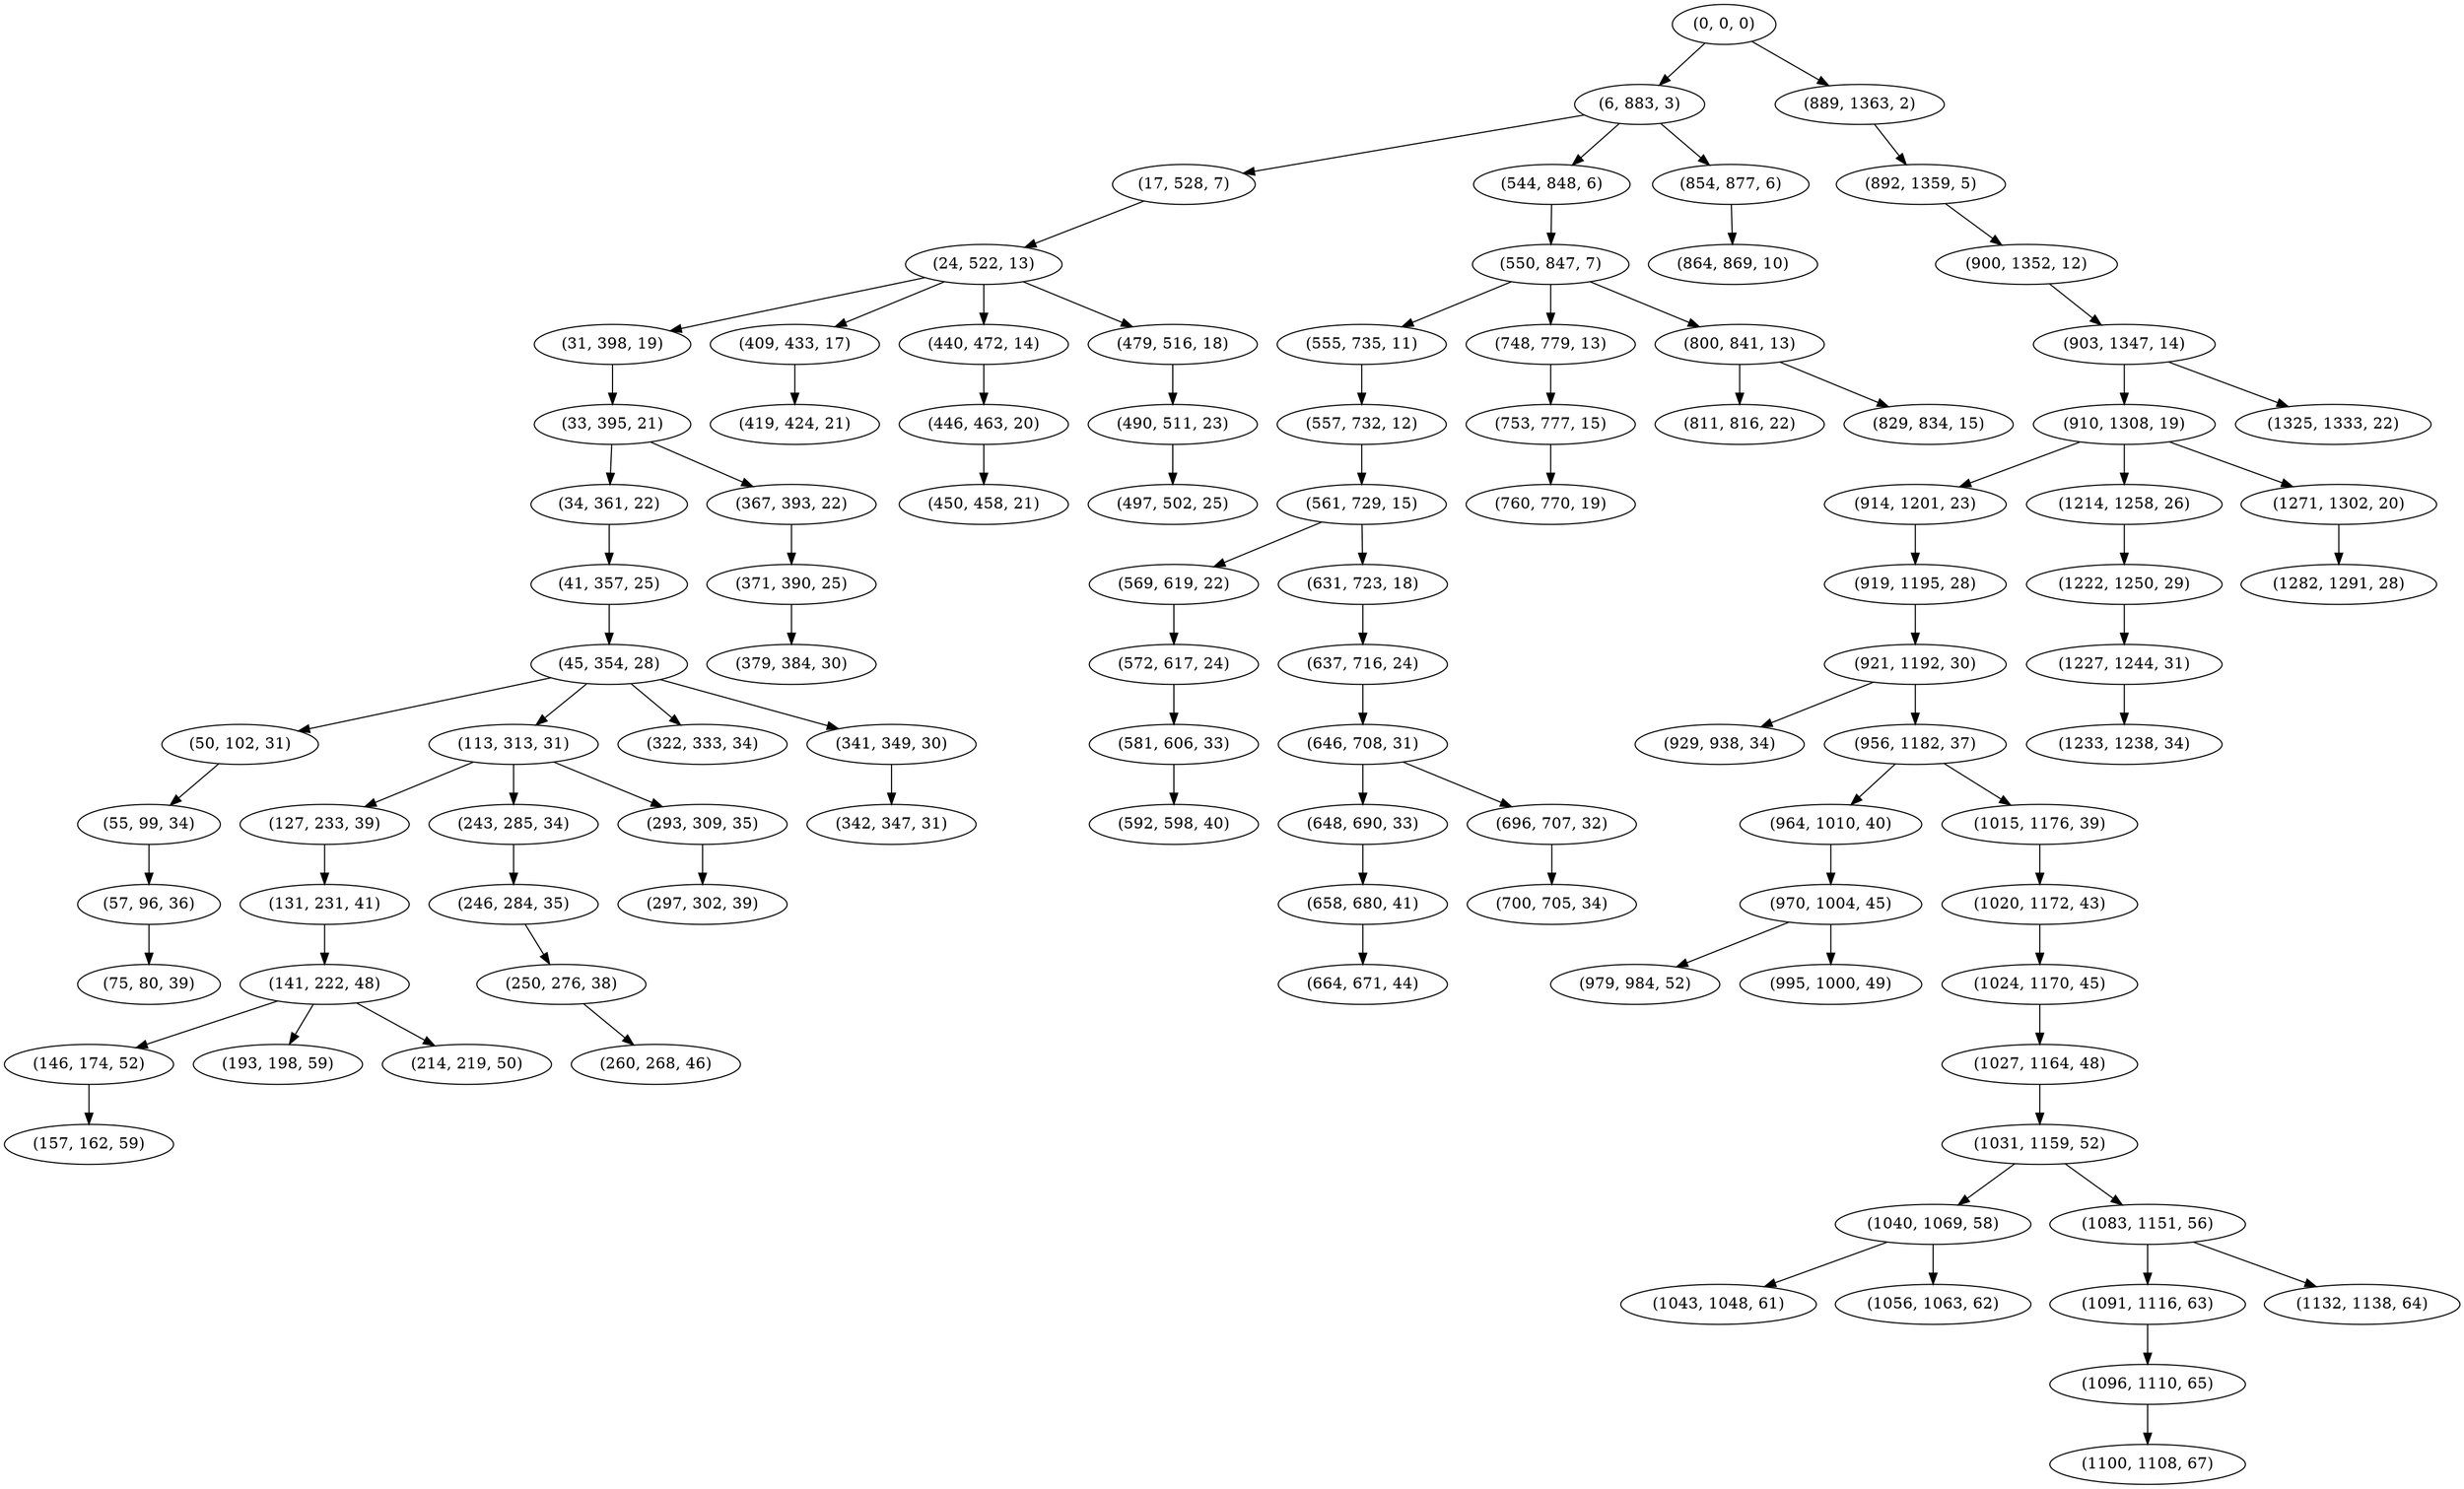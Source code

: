 digraph tree {
    "(0, 0, 0)";
    "(6, 883, 3)";
    "(17, 528, 7)";
    "(24, 522, 13)";
    "(31, 398, 19)";
    "(33, 395, 21)";
    "(34, 361, 22)";
    "(41, 357, 25)";
    "(45, 354, 28)";
    "(50, 102, 31)";
    "(55, 99, 34)";
    "(57, 96, 36)";
    "(75, 80, 39)";
    "(113, 313, 31)";
    "(127, 233, 39)";
    "(131, 231, 41)";
    "(141, 222, 48)";
    "(146, 174, 52)";
    "(157, 162, 59)";
    "(193, 198, 59)";
    "(214, 219, 50)";
    "(243, 285, 34)";
    "(246, 284, 35)";
    "(250, 276, 38)";
    "(260, 268, 46)";
    "(293, 309, 35)";
    "(297, 302, 39)";
    "(322, 333, 34)";
    "(341, 349, 30)";
    "(342, 347, 31)";
    "(367, 393, 22)";
    "(371, 390, 25)";
    "(379, 384, 30)";
    "(409, 433, 17)";
    "(419, 424, 21)";
    "(440, 472, 14)";
    "(446, 463, 20)";
    "(450, 458, 21)";
    "(479, 516, 18)";
    "(490, 511, 23)";
    "(497, 502, 25)";
    "(544, 848, 6)";
    "(550, 847, 7)";
    "(555, 735, 11)";
    "(557, 732, 12)";
    "(561, 729, 15)";
    "(569, 619, 22)";
    "(572, 617, 24)";
    "(581, 606, 33)";
    "(592, 598, 40)";
    "(631, 723, 18)";
    "(637, 716, 24)";
    "(646, 708, 31)";
    "(648, 690, 33)";
    "(658, 680, 41)";
    "(664, 671, 44)";
    "(696, 707, 32)";
    "(700, 705, 34)";
    "(748, 779, 13)";
    "(753, 777, 15)";
    "(760, 770, 19)";
    "(800, 841, 13)";
    "(811, 816, 22)";
    "(829, 834, 15)";
    "(854, 877, 6)";
    "(864, 869, 10)";
    "(889, 1363, 2)";
    "(892, 1359, 5)";
    "(900, 1352, 12)";
    "(903, 1347, 14)";
    "(910, 1308, 19)";
    "(914, 1201, 23)";
    "(919, 1195, 28)";
    "(921, 1192, 30)";
    "(929, 938, 34)";
    "(956, 1182, 37)";
    "(964, 1010, 40)";
    "(970, 1004, 45)";
    "(979, 984, 52)";
    "(995, 1000, 49)";
    "(1015, 1176, 39)";
    "(1020, 1172, 43)";
    "(1024, 1170, 45)";
    "(1027, 1164, 48)";
    "(1031, 1159, 52)";
    "(1040, 1069, 58)";
    "(1043, 1048, 61)";
    "(1056, 1063, 62)";
    "(1083, 1151, 56)";
    "(1091, 1116, 63)";
    "(1096, 1110, 65)";
    "(1100, 1108, 67)";
    "(1132, 1138, 64)";
    "(1214, 1258, 26)";
    "(1222, 1250, 29)";
    "(1227, 1244, 31)";
    "(1233, 1238, 34)";
    "(1271, 1302, 20)";
    "(1282, 1291, 28)";
    "(1325, 1333, 22)";
    "(0, 0, 0)" -> "(6, 883, 3)";
    "(0, 0, 0)" -> "(889, 1363, 2)";
    "(6, 883, 3)" -> "(17, 528, 7)";
    "(6, 883, 3)" -> "(544, 848, 6)";
    "(6, 883, 3)" -> "(854, 877, 6)";
    "(17, 528, 7)" -> "(24, 522, 13)";
    "(24, 522, 13)" -> "(31, 398, 19)";
    "(24, 522, 13)" -> "(409, 433, 17)";
    "(24, 522, 13)" -> "(440, 472, 14)";
    "(24, 522, 13)" -> "(479, 516, 18)";
    "(31, 398, 19)" -> "(33, 395, 21)";
    "(33, 395, 21)" -> "(34, 361, 22)";
    "(33, 395, 21)" -> "(367, 393, 22)";
    "(34, 361, 22)" -> "(41, 357, 25)";
    "(41, 357, 25)" -> "(45, 354, 28)";
    "(45, 354, 28)" -> "(50, 102, 31)";
    "(45, 354, 28)" -> "(113, 313, 31)";
    "(45, 354, 28)" -> "(322, 333, 34)";
    "(45, 354, 28)" -> "(341, 349, 30)";
    "(50, 102, 31)" -> "(55, 99, 34)";
    "(55, 99, 34)" -> "(57, 96, 36)";
    "(57, 96, 36)" -> "(75, 80, 39)";
    "(113, 313, 31)" -> "(127, 233, 39)";
    "(113, 313, 31)" -> "(243, 285, 34)";
    "(113, 313, 31)" -> "(293, 309, 35)";
    "(127, 233, 39)" -> "(131, 231, 41)";
    "(131, 231, 41)" -> "(141, 222, 48)";
    "(141, 222, 48)" -> "(146, 174, 52)";
    "(141, 222, 48)" -> "(193, 198, 59)";
    "(141, 222, 48)" -> "(214, 219, 50)";
    "(146, 174, 52)" -> "(157, 162, 59)";
    "(243, 285, 34)" -> "(246, 284, 35)";
    "(246, 284, 35)" -> "(250, 276, 38)";
    "(250, 276, 38)" -> "(260, 268, 46)";
    "(293, 309, 35)" -> "(297, 302, 39)";
    "(341, 349, 30)" -> "(342, 347, 31)";
    "(367, 393, 22)" -> "(371, 390, 25)";
    "(371, 390, 25)" -> "(379, 384, 30)";
    "(409, 433, 17)" -> "(419, 424, 21)";
    "(440, 472, 14)" -> "(446, 463, 20)";
    "(446, 463, 20)" -> "(450, 458, 21)";
    "(479, 516, 18)" -> "(490, 511, 23)";
    "(490, 511, 23)" -> "(497, 502, 25)";
    "(544, 848, 6)" -> "(550, 847, 7)";
    "(550, 847, 7)" -> "(555, 735, 11)";
    "(550, 847, 7)" -> "(748, 779, 13)";
    "(550, 847, 7)" -> "(800, 841, 13)";
    "(555, 735, 11)" -> "(557, 732, 12)";
    "(557, 732, 12)" -> "(561, 729, 15)";
    "(561, 729, 15)" -> "(569, 619, 22)";
    "(561, 729, 15)" -> "(631, 723, 18)";
    "(569, 619, 22)" -> "(572, 617, 24)";
    "(572, 617, 24)" -> "(581, 606, 33)";
    "(581, 606, 33)" -> "(592, 598, 40)";
    "(631, 723, 18)" -> "(637, 716, 24)";
    "(637, 716, 24)" -> "(646, 708, 31)";
    "(646, 708, 31)" -> "(648, 690, 33)";
    "(646, 708, 31)" -> "(696, 707, 32)";
    "(648, 690, 33)" -> "(658, 680, 41)";
    "(658, 680, 41)" -> "(664, 671, 44)";
    "(696, 707, 32)" -> "(700, 705, 34)";
    "(748, 779, 13)" -> "(753, 777, 15)";
    "(753, 777, 15)" -> "(760, 770, 19)";
    "(800, 841, 13)" -> "(811, 816, 22)";
    "(800, 841, 13)" -> "(829, 834, 15)";
    "(854, 877, 6)" -> "(864, 869, 10)";
    "(889, 1363, 2)" -> "(892, 1359, 5)";
    "(892, 1359, 5)" -> "(900, 1352, 12)";
    "(900, 1352, 12)" -> "(903, 1347, 14)";
    "(903, 1347, 14)" -> "(910, 1308, 19)";
    "(903, 1347, 14)" -> "(1325, 1333, 22)";
    "(910, 1308, 19)" -> "(914, 1201, 23)";
    "(910, 1308, 19)" -> "(1214, 1258, 26)";
    "(910, 1308, 19)" -> "(1271, 1302, 20)";
    "(914, 1201, 23)" -> "(919, 1195, 28)";
    "(919, 1195, 28)" -> "(921, 1192, 30)";
    "(921, 1192, 30)" -> "(929, 938, 34)";
    "(921, 1192, 30)" -> "(956, 1182, 37)";
    "(956, 1182, 37)" -> "(964, 1010, 40)";
    "(956, 1182, 37)" -> "(1015, 1176, 39)";
    "(964, 1010, 40)" -> "(970, 1004, 45)";
    "(970, 1004, 45)" -> "(979, 984, 52)";
    "(970, 1004, 45)" -> "(995, 1000, 49)";
    "(1015, 1176, 39)" -> "(1020, 1172, 43)";
    "(1020, 1172, 43)" -> "(1024, 1170, 45)";
    "(1024, 1170, 45)" -> "(1027, 1164, 48)";
    "(1027, 1164, 48)" -> "(1031, 1159, 52)";
    "(1031, 1159, 52)" -> "(1040, 1069, 58)";
    "(1031, 1159, 52)" -> "(1083, 1151, 56)";
    "(1040, 1069, 58)" -> "(1043, 1048, 61)";
    "(1040, 1069, 58)" -> "(1056, 1063, 62)";
    "(1083, 1151, 56)" -> "(1091, 1116, 63)";
    "(1083, 1151, 56)" -> "(1132, 1138, 64)";
    "(1091, 1116, 63)" -> "(1096, 1110, 65)";
    "(1096, 1110, 65)" -> "(1100, 1108, 67)";
    "(1214, 1258, 26)" -> "(1222, 1250, 29)";
    "(1222, 1250, 29)" -> "(1227, 1244, 31)";
    "(1227, 1244, 31)" -> "(1233, 1238, 34)";
    "(1271, 1302, 20)" -> "(1282, 1291, 28)";
}
